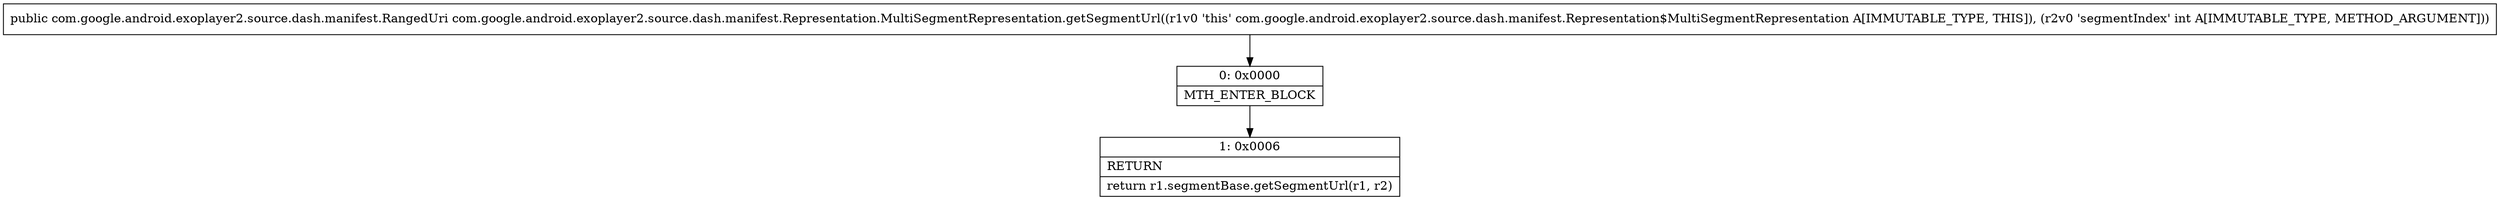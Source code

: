 digraph "CFG forcom.google.android.exoplayer2.source.dash.manifest.Representation.MultiSegmentRepresentation.getSegmentUrl(I)Lcom\/google\/android\/exoplayer2\/source\/dash\/manifest\/RangedUri;" {
Node_0 [shape=record,label="{0\:\ 0x0000|MTH_ENTER_BLOCK\l}"];
Node_1 [shape=record,label="{1\:\ 0x0006|RETURN\l|return r1.segmentBase.getSegmentUrl(r1, r2)\l}"];
MethodNode[shape=record,label="{public com.google.android.exoplayer2.source.dash.manifest.RangedUri com.google.android.exoplayer2.source.dash.manifest.Representation.MultiSegmentRepresentation.getSegmentUrl((r1v0 'this' com.google.android.exoplayer2.source.dash.manifest.Representation$MultiSegmentRepresentation A[IMMUTABLE_TYPE, THIS]), (r2v0 'segmentIndex' int A[IMMUTABLE_TYPE, METHOD_ARGUMENT])) }"];
MethodNode -> Node_0;
Node_0 -> Node_1;
}

